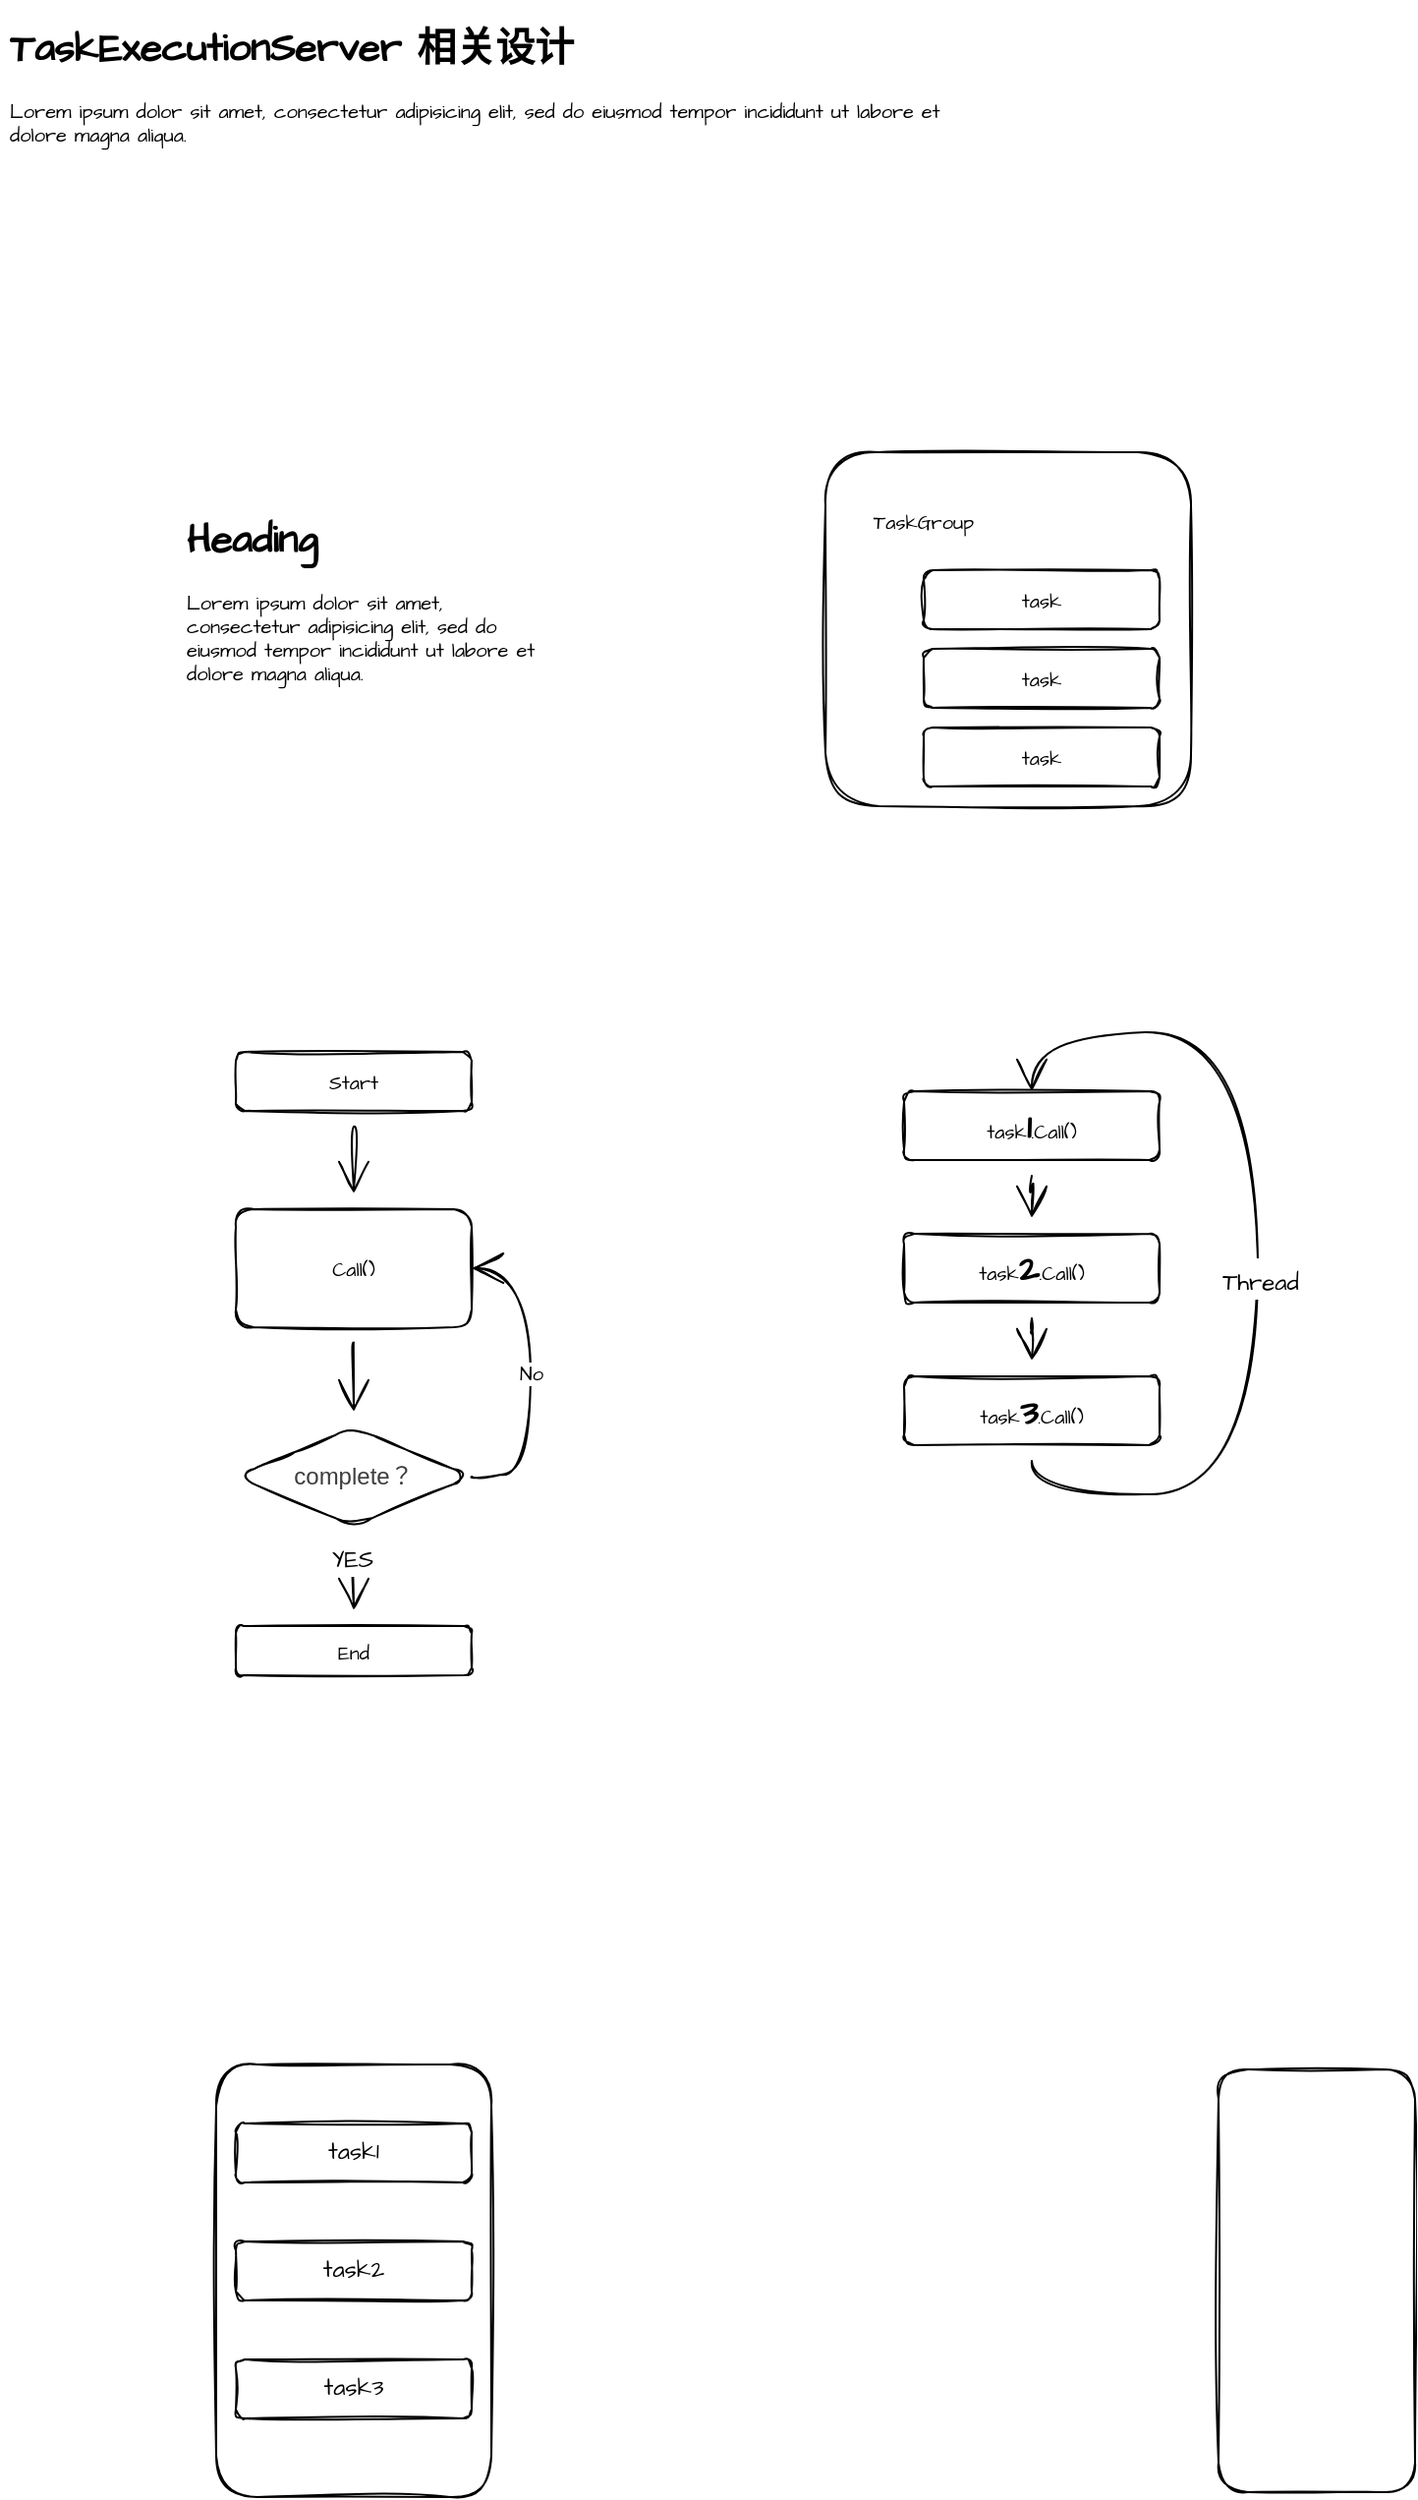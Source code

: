 <mxfile version="20.2.0" type="github">
  <diagram id="EtCYZmObK3fiuL2SrTsO" name="第 1 页">
    <mxGraphModel dx="1449" dy="690" grid="1" gridSize="10" guides="1" tooltips="1" connect="1" arrows="1" fold="1" page="1" pageScale="1" pageWidth="827" pageHeight="1169" math="0" shadow="0">
      <root>
        <mxCell id="0" />
        <mxCell id="1" parent="0" />
        <mxCell id="TIlVDAgi_fyK-r-m1-jm-10" value="&lt;h1&gt;TaskExecutionServer 相关设计&lt;/h1&gt;&lt;p&gt;Lorem ipsum dolor sit amet, consectetur adipisicing elit, sed do eiusmod tempor incididunt ut labore et dolore magna aliqua.&lt;/p&gt;" style="text;html=1;strokeColor=none;fillColor=none;spacing=5;spacingTop=-20;whiteSpace=wrap;overflow=hidden;rounded=0;sketch=1;hachureGap=4;fontFamily=Architects Daughter;fontSource=https%3A%2F%2Ffonts.googleapis.com%2Fcss%3Ffamily%3DArchitects%2BDaughter;fontSize=10;" vertex="1" parent="1">
          <mxGeometry x="10" y="30" width="490" height="130" as="geometry" />
        </mxCell>
        <mxCell id="TIlVDAgi_fyK-r-m1-jm-13" value="" style="group" vertex="1" connectable="0" parent="1">
          <mxGeometry x="430" y="250" width="186" height="180" as="geometry" />
        </mxCell>
        <mxCell id="TIlVDAgi_fyK-r-m1-jm-2" value="" style="rounded=1;whiteSpace=wrap;html=1;sketch=1;hachureGap=4;fontFamily=Architects Daughter;fontSource=https%3A%2F%2Ffonts.googleapis.com%2Fcss%3Ffamily%3DArchitects%2BDaughter;fontSize=10;" vertex="1" parent="TIlVDAgi_fyK-r-m1-jm-13">
          <mxGeometry width="186" height="180" as="geometry" />
        </mxCell>
        <mxCell id="TIlVDAgi_fyK-r-m1-jm-8" value="TaskGroup" style="text;html=1;strokeColor=none;fillColor=none;align=center;verticalAlign=middle;whiteSpace=wrap;rounded=0;sketch=1;hachureGap=4;fontFamily=Architects Daughter;fontSource=https%3A%2F%2Ffonts.googleapis.com%2Fcss%3Ffamily%3DArchitects%2BDaughter;fontSize=10;" vertex="1" parent="TIlVDAgi_fyK-r-m1-jm-13">
          <mxGeometry x="20" y="20" width="60" height="30" as="geometry" />
        </mxCell>
        <mxCell id="TIlVDAgi_fyK-r-m1-jm-9" value="task" style="rounded=1;whiteSpace=wrap;html=1;sketch=1;hachureGap=4;fontFamily=Architects Daughter;fontSource=https%3A%2F%2Ffonts.googleapis.com%2Fcss%3Ffamily%3DArchitects%2BDaughter;fontSize=10;" vertex="1" parent="TIlVDAgi_fyK-r-m1-jm-13">
          <mxGeometry x="50" y="60" width="120" height="30" as="geometry" />
        </mxCell>
        <mxCell id="TIlVDAgi_fyK-r-m1-jm-11" value="task" style="rounded=1;whiteSpace=wrap;html=1;sketch=1;hachureGap=4;fontFamily=Architects Daughter;fontSource=https%3A%2F%2Ffonts.googleapis.com%2Fcss%3Ffamily%3DArchitects%2BDaughter;fontSize=10;" vertex="1" parent="TIlVDAgi_fyK-r-m1-jm-13">
          <mxGeometry x="50" y="140" width="120" height="30" as="geometry" />
        </mxCell>
        <mxCell id="TIlVDAgi_fyK-r-m1-jm-12" value="task" style="rounded=1;whiteSpace=wrap;html=1;sketch=1;hachureGap=4;fontFamily=Architects Daughter;fontSource=https%3A%2F%2Ffonts.googleapis.com%2Fcss%3Ffamily%3DArchitects%2BDaughter;fontSize=10;" vertex="1" parent="TIlVDAgi_fyK-r-m1-jm-13">
          <mxGeometry x="50" y="100" width="120" height="30" as="geometry" />
        </mxCell>
        <mxCell id="TIlVDAgi_fyK-r-m1-jm-20" value="" style="edgeStyle=orthogonalEdgeStyle;curved=1;rounded=0;sketch=1;hachureGap=4;orthogonalLoop=1;jettySize=auto;html=1;fontFamily=Architects Daughter;fontSource=https%3A%2F%2Ffonts.googleapis.com%2Fcss%3Ffamily%3DArchitects%2BDaughter;fontSize=10;endArrow=open;startSize=14;endSize=14;sourcePerimeterSpacing=8;targetPerimeterSpacing=8;" edge="1" parent="1" source="TIlVDAgi_fyK-r-m1-jm-18" target="TIlVDAgi_fyK-r-m1-jm-19">
          <mxGeometry relative="1" as="geometry" />
        </mxCell>
        <mxCell id="TIlVDAgi_fyK-r-m1-jm-18" value="Start" style="rounded=1;whiteSpace=wrap;html=1;sketch=1;hachureGap=4;fontFamily=Architects Daughter;fontSource=https%3A%2F%2Ffonts.googleapis.com%2Fcss%3Ffamily%3DArchitects%2BDaughter;fontSize=10;fillColor=none;" vertex="1" parent="1">
          <mxGeometry x="130" y="555" width="120" height="30" as="geometry" />
        </mxCell>
        <mxCell id="TIlVDAgi_fyK-r-m1-jm-22" value="" style="edgeStyle=orthogonalEdgeStyle;curved=1;rounded=0;sketch=1;hachureGap=4;orthogonalLoop=1;jettySize=auto;html=1;fontFamily=Architects Daughter;fontSource=https%3A%2F%2Ffonts.googleapis.com%2Fcss%3Ffamily%3DArchitects%2BDaughter;fontSize=10;endArrow=open;startSize=14;endSize=14;sourcePerimeterSpacing=8;targetPerimeterSpacing=8;" edge="1" parent="1" source="TIlVDAgi_fyK-r-m1-jm-19" target="TIlVDAgi_fyK-r-m1-jm-21">
          <mxGeometry relative="1" as="geometry" />
        </mxCell>
        <mxCell id="TIlVDAgi_fyK-r-m1-jm-19" value="Call()" style="rounded=1;whiteSpace=wrap;html=1;fontSize=10;fontFamily=Architects Daughter;fillColor=none;sketch=1;hachureGap=4;fontSource=https%3A%2F%2Ffonts.googleapis.com%2Fcss%3Ffamily%3DArchitects%2BDaughter;" vertex="1" parent="1">
          <mxGeometry x="130" y="635" width="120" height="60" as="geometry" />
        </mxCell>
        <mxCell id="TIlVDAgi_fyK-r-m1-jm-34" value="No" style="edgeStyle=orthogonalEdgeStyle;curved=1;rounded=0;sketch=1;hachureGap=4;orthogonalLoop=1;jettySize=auto;html=1;entryX=1;entryY=0.5;entryDx=0;entryDy=0;fontFamily=Architects Daughter;fontSource=https%3A%2F%2Ffonts.googleapis.com%2Fcss%3Ffamily%3DArchitects%2BDaughter;fontSize=10;endArrow=open;startSize=14;endSize=14;sourcePerimeterSpacing=8;targetPerimeterSpacing=8;exitX=1;exitY=0.5;exitDx=0;exitDy=0;" edge="1" parent="1" source="TIlVDAgi_fyK-r-m1-jm-21" target="TIlVDAgi_fyK-r-m1-jm-19">
          <mxGeometry relative="1" as="geometry">
            <Array as="points">
              <mxPoint x="280" y="770" />
              <mxPoint x="280" y="665" />
            </Array>
          </mxGeometry>
        </mxCell>
        <mxCell id="TIlVDAgi_fyK-r-m1-jm-36" value="" style="edgeStyle=orthogonalEdgeStyle;curved=1;rounded=0;sketch=1;hachureGap=4;orthogonalLoop=1;jettySize=auto;html=1;fontFamily=Architects Daughter;fontSource=https%3A%2F%2Ffonts.googleapis.com%2Fcss%3Ffamily%3DArchitects%2BDaughter;fontSize=10;endArrow=open;startSize=14;endSize=14;sourcePerimeterSpacing=8;targetPerimeterSpacing=8;" edge="1" parent="1" source="TIlVDAgi_fyK-r-m1-jm-21" target="TIlVDAgi_fyK-r-m1-jm-35">
          <mxGeometry relative="1" as="geometry" />
        </mxCell>
        <mxCell id="TIlVDAgi_fyK-r-m1-jm-47" value="&lt;font style=&quot;font-size: 12px;&quot;&gt;YES&lt;/font&gt;" style="edgeLabel;html=1;align=center;verticalAlign=middle;resizable=0;points=[];fontSize=18;fontFamily=Architects Daughter;" vertex="1" connectable="0" parent="TIlVDAgi_fyK-r-m1-jm-36">
          <mxGeometry x="-0.608" y="-1" relative="1" as="geometry">
            <mxPoint as="offset" />
          </mxGeometry>
        </mxCell>
        <mxCell id="TIlVDAgi_fyK-r-m1-jm-21" value="&lt;span style=&quot;caret-color: rgb(61, 61, 61); color: rgb(61, 61, 61); font-family: Arial, sans-serif; font-size: 12px; text-align: start; text-size-adjust: auto;&quot;&gt;complete？&lt;/span&gt;" style="rhombus;whiteSpace=wrap;html=1;fontSize=10;fontFamily=Architects Daughter;fillColor=none;rounded=1;sketch=1;hachureGap=4;fontSource=https%3A%2F%2Ffonts.googleapis.com%2Fcss%3Ffamily%3DArchitects%2BDaughter;" vertex="1" parent="1">
          <mxGeometry x="130" y="746" width="120" height="50" as="geometry" />
        </mxCell>
        <mxCell id="TIlVDAgi_fyK-r-m1-jm-35" value="End" style="whiteSpace=wrap;html=1;fontSize=10;fontFamily=Architects Daughter;fillColor=none;rounded=1;sketch=1;hachureGap=4;fontSource=https%3A%2F%2Ffonts.googleapis.com%2Fcss%3Ffamily%3DArchitects%2BDaughter;" vertex="1" parent="1">
          <mxGeometry x="130" y="847" width="120" height="25" as="geometry" />
        </mxCell>
        <mxCell id="TIlVDAgi_fyK-r-m1-jm-38" value="&lt;h1&gt;Heading&lt;/h1&gt;&lt;p&gt;Lorem ipsum dolor sit amet, consectetur adipisicing elit, sed do eiusmod tempor incididunt ut labore et dolore magna aliqua.&lt;/p&gt;" style="text;html=1;strokeColor=none;fillColor=none;spacing=5;spacingTop=-20;whiteSpace=wrap;overflow=hidden;rounded=0;sketch=1;hachureGap=4;fontFamily=Architects Daughter;fontSource=https%3A%2F%2Ffonts.googleapis.com%2Fcss%3Ffamily%3DArchitects%2BDaughter;fontSize=10;" vertex="1" parent="1">
          <mxGeometry x="100" y="280" width="190" height="120" as="geometry" />
        </mxCell>
        <mxCell id="TIlVDAgi_fyK-r-m1-jm-43" value="" style="edgeStyle=orthogonalEdgeStyle;curved=1;rounded=0;sketch=1;hachureGap=4;orthogonalLoop=1;jettySize=auto;html=1;fontFamily=Architects Daughter;fontSource=https%3A%2F%2Ffonts.googleapis.com%2Fcss%3Ffamily%3DArchitects%2BDaughter;fontSize=18;endArrow=open;startSize=14;endSize=14;sourcePerimeterSpacing=8;targetPerimeterSpacing=8;" edge="1" parent="1" source="TIlVDAgi_fyK-r-m1-jm-39" target="TIlVDAgi_fyK-r-m1-jm-41">
          <mxGeometry relative="1" as="geometry" />
        </mxCell>
        <mxCell id="TIlVDAgi_fyK-r-m1-jm-39" value="task&lt;font style=&quot;font-size: 18px;&quot;&gt;&lt;b style=&quot;&quot;&gt;1&lt;/b&gt;&lt;/font&gt;.Call()" style="rounded=1;whiteSpace=wrap;html=1;sketch=1;hachureGap=4;fontFamily=Architects Daughter;fontSource=https%3A%2F%2Ffonts.googleapis.com%2Fcss%3Ffamily%3DArchitects%2BDaughter;fontSize=10;fillColor=none;" vertex="1" parent="1">
          <mxGeometry x="470" y="575" width="130" height="35" as="geometry" />
        </mxCell>
        <mxCell id="TIlVDAgi_fyK-r-m1-jm-45" style="edgeStyle=orthogonalEdgeStyle;curved=1;rounded=0;sketch=1;hachureGap=4;orthogonalLoop=1;jettySize=auto;html=1;entryX=0.5;entryY=0;entryDx=0;entryDy=0;fontFamily=Architects Daughter;fontSource=https%3A%2F%2Ffonts.googleapis.com%2Fcss%3Ffamily%3DArchitects%2BDaughter;fontSize=18;endArrow=open;startSize=14;endSize=14;sourcePerimeterSpacing=8;targetPerimeterSpacing=8;" edge="1" parent="1" source="TIlVDAgi_fyK-r-m1-jm-40" target="TIlVDAgi_fyK-r-m1-jm-39">
          <mxGeometry relative="1" as="geometry">
            <Array as="points">
              <mxPoint x="535" y="780" />
              <mxPoint x="650" y="780" />
              <mxPoint x="650" y="545" />
              <mxPoint x="535" y="545" />
            </Array>
          </mxGeometry>
        </mxCell>
        <mxCell id="TIlVDAgi_fyK-r-m1-jm-46" value="&lt;font style=&quot;font-size: 12px;&quot;&gt;Thread&lt;/font&gt;" style="edgeLabel;html=1;align=center;verticalAlign=middle;resizable=0;points=[];fontSize=18;fontFamily=Architects Daughter;" vertex="1" connectable="0" parent="TIlVDAgi_fyK-r-m1-jm-45">
          <mxGeometry x="-0.049" y="-1" relative="1" as="geometry">
            <mxPoint y="1" as="offset" />
          </mxGeometry>
        </mxCell>
        <mxCell id="TIlVDAgi_fyK-r-m1-jm-40" value="task&lt;font style=&quot;font-size: 18px;&quot;&gt;&lt;b style=&quot;&quot;&gt;3&lt;/b&gt;&lt;/font&gt;.Call()" style="rounded=1;whiteSpace=wrap;html=1;sketch=1;hachureGap=4;fontFamily=Architects Daughter;fontSource=https%3A%2F%2Ffonts.googleapis.com%2Fcss%3Ffamily%3DArchitects%2BDaughter;fontSize=10;fillColor=none;" vertex="1" parent="1">
          <mxGeometry x="470" y="720" width="130" height="35" as="geometry" />
        </mxCell>
        <mxCell id="TIlVDAgi_fyK-r-m1-jm-44" value="" style="edgeStyle=orthogonalEdgeStyle;curved=1;rounded=0;sketch=1;hachureGap=4;orthogonalLoop=1;jettySize=auto;html=1;fontFamily=Architects Daughter;fontSource=https%3A%2F%2Ffonts.googleapis.com%2Fcss%3Ffamily%3DArchitects%2BDaughter;fontSize=18;endArrow=open;startSize=14;endSize=14;sourcePerimeterSpacing=8;targetPerimeterSpacing=8;" edge="1" parent="1" source="TIlVDAgi_fyK-r-m1-jm-41" target="TIlVDAgi_fyK-r-m1-jm-40">
          <mxGeometry relative="1" as="geometry" />
        </mxCell>
        <mxCell id="TIlVDAgi_fyK-r-m1-jm-41" value="task&lt;font style=&quot;font-size: 18px;&quot;&gt;&lt;b style=&quot;&quot;&gt;2&lt;/b&gt;&lt;/font&gt;.Call()" style="rounded=1;whiteSpace=wrap;html=1;sketch=1;hachureGap=4;fontFamily=Architects Daughter;fontSource=https%3A%2F%2Ffonts.googleapis.com%2Fcss%3Ffamily%3DArchitects%2BDaughter;fontSize=10;fillColor=none;" vertex="1" parent="1">
          <mxGeometry x="470" y="647.5" width="130" height="35" as="geometry" />
        </mxCell>
        <mxCell id="TIlVDAgi_fyK-r-m1-jm-48" value="" style="rounded=1;whiteSpace=wrap;html=1;sketch=1;hachureGap=4;fontFamily=Architects Daughter;fontSource=https%3A%2F%2Ffonts.googleapis.com%2Fcss%3Ffamily%3DArchitects%2BDaughter;fontSize=12;fillColor=none;" vertex="1" parent="1">
          <mxGeometry x="120" y="1070" width="140" height="220" as="geometry" />
        </mxCell>
        <mxCell id="TIlVDAgi_fyK-r-m1-jm-49" value="task1" style="rounded=1;whiteSpace=wrap;html=1;sketch=1;hachureGap=4;fontFamily=Architects Daughter;fontSource=https%3A%2F%2Ffonts.googleapis.com%2Fcss%3Ffamily%3DArchitects%2BDaughter;fontSize=12;fillColor=none;" vertex="1" parent="1">
          <mxGeometry x="130" y="1100" width="120" height="30" as="geometry" />
        </mxCell>
        <mxCell id="TIlVDAgi_fyK-r-m1-jm-50" value="task3" style="rounded=1;whiteSpace=wrap;html=1;sketch=1;hachureGap=4;fontFamily=Architects Daughter;fontSource=https%3A%2F%2Ffonts.googleapis.com%2Fcss%3Ffamily%3DArchitects%2BDaughter;fontSize=12;fillColor=none;" vertex="1" parent="1">
          <mxGeometry x="130" y="1220" width="120" height="30" as="geometry" />
        </mxCell>
        <mxCell id="TIlVDAgi_fyK-r-m1-jm-51" value="task2" style="rounded=1;whiteSpace=wrap;html=1;sketch=1;hachureGap=4;fontFamily=Architects Daughter;fontSource=https%3A%2F%2Ffonts.googleapis.com%2Fcss%3Ffamily%3DArchitects%2BDaughter;fontSize=12;fillColor=none;" vertex="1" parent="1">
          <mxGeometry x="130" y="1160" width="120" height="30" as="geometry" />
        </mxCell>
        <mxCell id="TIlVDAgi_fyK-r-m1-jm-52" value="" style="rounded=1;whiteSpace=wrap;html=1;sketch=1;hachureGap=4;fontFamily=Architects Daughter;fontSource=https%3A%2F%2Ffonts.googleapis.com%2Fcss%3Ffamily%3DArchitects%2BDaughter;fontSize=12;fillColor=none;" vertex="1" parent="1">
          <mxGeometry x="630" y="1072.5" width="100" height="215" as="geometry" />
        </mxCell>
      </root>
    </mxGraphModel>
  </diagram>
</mxfile>
